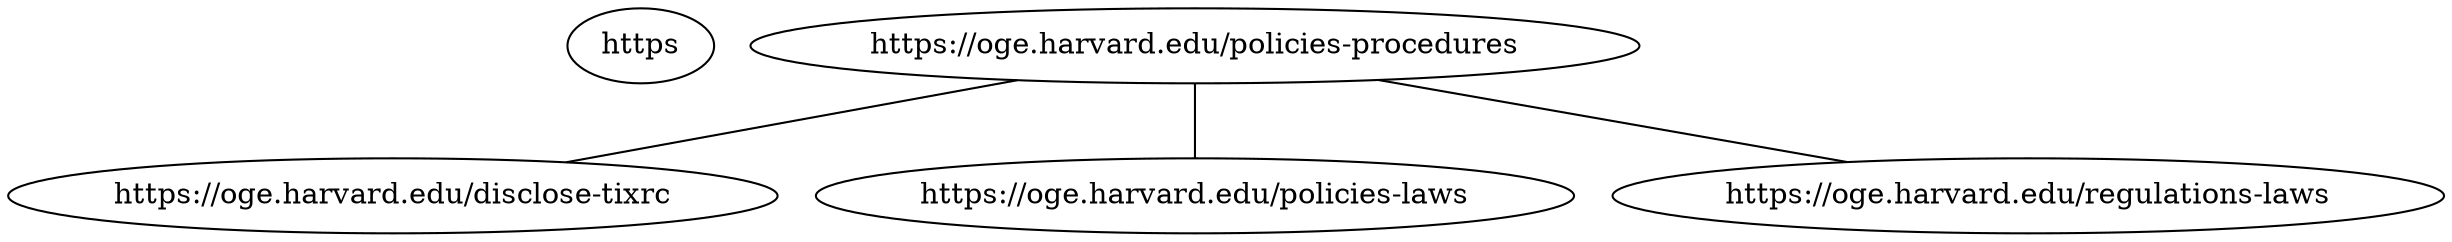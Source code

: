 strict graph  {
https [child_link="['https://oge.harvard.edu/disclose-tixrc', 'https://oge.harvard.edu/policies-laws', 'https://oge.harvard.edu/regulations-laws', 'https://oge.harvard.edu/policies-laws', 'https://oge.harvard.edu/regulations-laws']", data="b'\nPolicies & Procedures | Office for Gender Equity\nSkip to main content\nMain MenuUtility MenuSearch\nHARVARD.EDU\nAbout OGEOur StaffProfessional TrainingTalk to SomeoneCrisis SupportSpecialized Local SupportsConfidential SupportsResponsible Employee SupportsCommunity SupportsLGBTQ+ SupportsConfidentiality in a NutshellReport a ConcernFile a Formal ComplaintRequest Informal ResolutionDisclose AnonymouslyDisclose to a Title IX Resource CoordinatorLearn & Get InvolvedInitiativesPrevention EducationEventsData DashboardPolicies & LawsPolicies & ProceduresRegulations & LawsEspa\xc3\xb1olRecursos comunitariosPol\xc3\xadticas y procedimientosConfidencialidadSite Search\nSearch\nHOME / POLICIES & LAWS /\nPolicies & Procedures\nHarvard University is committed to maintaining a safe and healthy educational and work environment in which no member of the University community is, on the basis of sex, including sexual orientation or gender identity, excluded from participation in, denied the benefits of, or subjected to discrimination in any University program or activity. Sexual harassment, including sexual violence, is a form of sex discrimination in that it denies an individual equal access to the University\xe2\x80\x99s programs or activities.\nHarvard University\xe2\x80\x99s policies prohibiting sexual harassment and other sexual misconduct are designed to ensure a safe and non-discriminatory educational and work environment and to meet legal requirements, including: Title IX of the Education Amendments of 1972, which prohibits discrimination on the basis of sex in the University\xe2\x80\x99s programs or activities; relevant sections of the Violence Against Women Reauthorization Act; Title VII of the Civil Rights Act of 1964, which prohibits discrimination on the basis of sex in employment; and Massachusetts laws that prohibit discrimination on the basis of sex, sexual orientation, and gender identity.\nHarvard Policies\nHarvard Procedures\nPolicies & LawsPolicies & ProceduresHarvard PoliciesHarvard ProceduresRegulations & Laws\nOffice for Gender Equity\nSmith Campus Center, Suite 9011350 Massachusetts AvenueCambridge, MA 02138(617) 496-0200oge@harvard.edu\nSHARE Counselors (confidential)\nSmith Campus Center, Suite 6241350 Massachusetts AvenueCambridge, MA 02138(617) 496-5636Confidential Hotline: (617) 495-9100oge_share@harvard.edu\nOffice of the Provost\nABOUT OGE\nTALK TO SOMEONE\nREPORT A CONCERN\nLEARN & GET INVOLVED\nPOLICIES & LAWS\nConfidential Hotline\nQuick Escape\n7dced71e31b11dbd3ed09c44edebb4cf\n3683d9f005180b35034fd3351a5294c5\nAdmin Login\nCopyright \xc2\xa9 2023 The President and Fellows of Harvard College  | Accessibility | Digital Accessibility | Report Copyright Infringement'"];
https [child_link="['https://oge.harvard.edu/disclose-tixrc', 'https://oge.harvard.edu/policies-laws', 'https://oge.harvard.edu/regulations-laws', 'https://oge.harvard.edu/disclose-tixrc']", data="b'\nDisclose to a Title IX Resource Coordinator | Office for Gender Equity\nSkip to main content\nMain MenuUtility MenuSearch\nHARVARD.EDU\nAbout OGEOur StaffProfessional TrainingTalk to SomeoneCrisis SupportSpecialized Local SupportsConfidential SupportsResponsible Employee SupportsCommunity SupportsLGBTQ+ SupportsConfidentiality in a NutshellReport a ConcernFile a Formal ComplaintRequest Informal ResolutionDisclose AnonymouslyDisclose to a Title IX Resource CoordinatorLearn & Get InvolvedInitiativesPrevention EducationEventsData DashboardPolicies & LawsPolicies & ProceduresRegulations & LawsEspa\xc3\xb1olRecursos comunitariosPol\xc3\xadticas y procedimientosConfidencialidadSite Search\nSearch\nHOME / REPORT A CONCERN /\nDisclose to a Title IX Resource Coordinator\nTitle IX Resource Coordinators have specialized experience in responding to disclosures of sexual harassment and other sexual misconduct. They serve in a neutral role, support all members of the Harvard community, and are expert resources around the University\xe2\x80\x99s policies, procedures, and resources in the realm of sexual harassment and other sexual misconduct. Resource Coordinators serve as the primary point of contact for individuals seeking supportive measures, individualized supports that enable Harvard community members impacted by sexual harassment or other sexual misconduct to access their work or studies.\nContacting your local Title IX Resource Coordinator is not the same as filing a formal complaint with the University Title IX Coordinator. Rather, the Resource Coordinators are a resource to help you make an informed decision about which pathways are right for you.\nFind Your Resource Coordinator\nCentral Administration Resource Coordinators\nFilomena Alves-Amado\nTitle IX Resource Coordinator for Harvard Human Resources, Harvard University Police Department (HUPD), and Office of the General Counsel (OGC)124 Mt. Auburn Street\rCambridge, MA 02138filomena_alves-amado@harvard.edu\nMelissa Baptiste\nTitle IX Resource Coordinator for Campus Services65 Winthrop Street, 3rd Floor\rCambridge, MA 02138melissa_baptiste@harvard.edup: (617) 998-2438\nLori Cawthorne\nTitle IX Resource Coordinator for the Harvard LibraryUniversity Place, Suite 445, South\r124 Mount Auburn Street\rCambridge, MA 02138lori_cawthorne@harvard.edup: (617) 496-1922\nNancy Collins\nTitle IX Resource Coordinator for Central Administration124 Mount Auburn Street\rCambridge, MA 02138nancy_collins@harvard.edup: (617) 496-9168\nRenee DeBlois\nArnold Arboretum\rHunnewell Building\r125 Arborway\rJamaica Plain, MA 02130renee_deblois@harvard.edup: (617) 384-5761\nShannon Gerah\nTitle IX Resource Coordinator for Alumni Affairs and Development and Harvard Public Affairs & Communications124 Mt. Auburn St., 4th Floor\rCambridge, MA 02138shannon_gerah@harvard.edup: (617) 496-6186\nAngie Grimes\nTitle IX Resource Coordinator for Campus Services65-67 Winthrop Street\rCambridge, MA 02138\r angelica_grimes@harvard.edup: (617) 495-5543\nSarah Keeping\nTitle IX Resource Coordinator for Alumni Affairs and Development124 Mount Auburn Street, 308A\rCambridge, MA 02138sarah_keeping@harvard.edup: (617) 495-1821\nKristina McCarthy\nTitle IX Resource Coordinator for Campus ServicesHarvard Campus Services\r65 Winthrop Street\rCambridge, MA 02138kristina_mccarthy@harvard.edup: (617) 496-4854\nMaria Mejia\nTitle IX Resource Coordinator for Harvard Human Resources, Office of the General Counsel, and Harvard University Police DepartmentUniversity Place, Room 3374\r124 Mt. Auburn Street\rCambridge, MA 02138maria_mejia@harvard.edup: (617) 495-0507\nJulie Roberts\nTitle IX Resource Coordinator for Central AdministrationSmith Campus Center, Room 758B\r1350 Massachusetts Ave\rCambridge MA 02138julie_roberts@harvard.edup: (617) 496-9532\nOlga Sanchez-Ramos\nSmith Campus Center\r1350 Massachusetts Avenue\rCambridge, MA 02138olga_sanchez-ramos@harvard.edu\nKaitlin Spruhan\nTitle IX Resource Coordinator for Central AdministrationSmith Campus Center 762\r1350 Massachusetts Ave\rCambridge, MA 02138kaitlin_spruhan@harvard.edu\nStacey Stewart-Afshar\nTitle IX Resource Coordinator for Central AdministrationSmith Campus Center-Room 758A\r1350 Massachusetts Ave\rCambridge, MA 02138stacey_afshar@harvard.edup: (617) 495-6685\nGaiel Thompson\nTitle IX Resource Coordinator for Harvard University Health Services75 Mt. Auburn Street\rCambridge, MA 02138gthompson@huhs.harvard.edup: (617) 495-3022\nFaculty of Arts and Sciences Resource Coordinators\nSeth Avakian\nTitle IX Resource Coordinator for Faculty and ResearchersUniversity Hall, 414A\rHarvard Yard\rCambridge, MA 02138avakian@fas.harvard.edup: (617) 495-9583\nDanielle Farrell\nProgram Officer for Title IX and Professional ConductTitle IX Resource Coordinator for Staff, Faculty, and Researchers 414B University Hall, Harvard Yard\r1414 Massachusetts Avenue, 5th Floor\rCambridge, MA 02138farrell@fas.harvard.edup: (617) 495-0321\nJohannah Park\nTitle IX Resource Coordinator for Faculty and ResearchersUniversity Hall 403\rHarvard Yard\rCambridge, MA 02138jkpark@fas.harvard.edup: (617) 495-9892\nJill Rosa\nTitle IX Resource Coordinator for Staff1414 Massachusetts Avenue, 5th Floor\rCambridge, MA 02138jillrosa@fas.harvard.edu\nKwok Yu\nTitle IX Resource Coordinator for Faculty and ResearchersUniversity Hall 111\rHarvard Yard\rCambridge, MA 02138kwok_yu@harvard.edup: (617) 495-7483\nFaculty of Arts and Sciences - Harvard College Resource Coordinators\nErin Clark\nProgram Officer for Title IX and Sexual MisconductHarvard College\rUniversity Hall, Garden Level 024\rCambridge, MA 02138erin_clark@fas.harvard.edup: (617) 496-3336\nFaculty of Arts and Sciences - Division of Continuing Education Resource Coordinators\nDanielle Farrell\nProgram Officer for Title IX and Professional ConductTitle IX Resource Coordinator for Staff, Faculty, and Researchers 414B University Hall, Harvard Yard\r1414 Massachusetts Avenue, 5th Floor\rCambridge, MA 02138farrell@fas.harvard.edup: (617) 495-0321\nKaren Flood\nTitle IX Resource Coordinator for Harvard Summer School Faculty and Teaching Assistants1100 Massachusetts Avenue, Room 322\rCambridge, MA 02138kflood@fas.harvard.edup: (617) 998-1133\nShirley Greene\nTitle IX Resource Coordinator for Students51 Brattle Street\rCambridge, MA 02138shirleygreene@fas.harvard.edup: (617) 998-8557\nMark Lax\nTitle IX Resource Coordinator for Instructional Staff51 Brattle Street\rCambridge, MA 02138lax@fas.harvard.edup: (617) 495-4867\nJill Rosa\nTitle IX Resource Coordinator for Staff1414 Massachusetts Avenue, 5th Floor\rCambridge, MA 02138jillrosa@fas.harvard.edu\nJeremy Weinberg\nTitle IX Resource Coordinator for Studentsjeremy_weinberg@fas.harvard.edu\nFaculty of Arts and Sciences - Harvard Kenneth C Griffin Graduate School of Arts and Sciences Resource Coordinators\nSeth Avakian\nTitle IX Resource Coordinator for StudentsUniversity Hall, 414A\rHarvard Yard\rCambridge, MA 02138avakian@fas.harvard.edup: (617) 495-9583\nKatie Mulroy\nTitle IX Resource Coordinator for StudentsLehman Hall, B-2\rHarvard Yard\rCambridge, MA 02138katie_mulroy@fas.harvard.edu\nFaculty of Arts and Sciences - John A. Paulson School of Engineering & Applied Sciences Resource Coordinators\nSeth Avakian\nTitle IX Resource Coordinator for Faculty and ResearchersUniversity Hall, 414A\rHarvard Yard\rCambridge, MA 02138avakian@fas.harvard.edup: (617) 495-9583\nKimberly Harris\n3rd Floor, Human Resources\r114 Western Avenue\rAllston, MA 02134kharris@seas.harvard.edup: (617) 495-4586\nJohannah Park\nTitle IX Resource Coordinator for Faculty and ResearchersUniversity Hall 403\rHarvard Yard\rCambridge, MA 02138jkpark@fas.harvard.edup: (617) 495-9892\nJill Rosa\nTitle IX Resource Coordinator for Staff1414 Massachusetts Avenue, 5th Floor\rCambridge, MA 02138jillrosa@fas.harvard.edu\nHeidi Shea\nTitle IX Resource Coordinator for Staff114 Western Ave. Room 3143\rCambridge, MA 02138hshea@seas.harvard.edup: (617) 496-8445\nKwok Yu\nTitle IX Resource Coordinator for Faculty and ResearchersUniversity Hall 111\rHarvard Yard\rCambridge, MA 02138kwok_yu@harvard.edup: (617) 495-7483\nGraduate School of Design Resource Coordinators\nLauren Baccus\nTitle IX Resource Coordinator for Staff7 Sumner Road, Room 203 \rCambridge, MA 02138lbaccus@gsd.harvard.edup: (617) 495-4322\nPamela Baldwin\nTitle IX Resource Coordinator for FacultyGund Hall 409\r48 Quincy Street\rCambridge, MA 02138pamela_baldwin@harvard.edup: (617) 495-5409\nLaura DaRos\nTitle IX Resource Coordinator for StudentsGund Hall 420\r48 Quincy Street\rCambridge, MA 02138ldaros@gsd.harvard.edu\nCaroline Newton\nTitle IX Resource Coordinator for FacultyGund Hall 417\r48 Quincy Street\rCambridge, MA 02138cnewton@gsd.harvard.edup: (617) 496-4871\nSara Wilkinson\nTitle IX Resource Coordinator for Staff7 Sumner Road, Room 203\rCambridge, MA 02138swilkinson@gsd.harvard.edup: (617) 495-4322\nKelly Wisnaskas\nTitle IX Resource Coordinator for StudentsGund Hall 422\r48 Quincy Street\rCambridge, MA 02138ktwisnaskas@gsd.harvard.edup: (617) 496-8306\nGraduate School of Education Resource Coordinators\nKevin Boehm\nTitle IX Resource Coordinator for Students118 Gutman Library\r6 Appian Way\rCambridge, MA 02138kevin_boehm@gse.harvard.edup: (617) 384-7490\nKelly DeLiberato\nTitle IX Resource Coordinator for StaffLongfellow Hall, Human Resources, Room 112\r13 Appian Way\rCambridge, MA 02138kelly_deliberato@gse.harvard.edup: (617) 496-6432\nShayna Kessel\nLongfellow Hall\r13 Appian Way\rCambridge, MA 02138shayna_kessel@gse.harvard.edu\nAndrea Le\nTitle IX Resource Coordinator for StudentsLongfellow Hall\r13 Appian Way\rCambridge, MA 02138andrea_le@gse.harvard.edup: (617) 495-1457\nJessica Pesce\nTitle IX Resource Coordinator for FacultyLongfellow Hall, Room 132\r13 Appian Way\rCambridge, MA 02138jessica_pesce@gse.harvard.edup: (617) 496-2077\nHarvard Business School Resource Coordinators\nRachel Cohen\nTitle IX Resource Coordinator for StudentsBatten Hall 203C\r117 Western Avenue\rBoston, MA 02163rcohen@hbs.edup: (617) 495-6767\nLiza Nascembeni\nTitle IX Resource Coordinator for HBS Executive EducationGlass Hall\r660 Soldiers Field Road\rBoston, MA 02163lnascembeni@hbs.edup: (617) 496-0871\nValerie Porciello\nTitle IX Resource Coordinator for FacultyMorgan Hall T15\r10 Harvard Way\rBoston, MA 02163vporciello@hbs.edup: (617) 495-6116\nSally Robinson\nTitle IX Resource Coordinator for StaffTeele Hall 225\r230 Western Avenue\rBoston, MA 02163srobinson@hbs.edup: (617) 495-6066\nHarvard Divinity School Resource Coordinators\nAnna Anctil\nTitle IX Resource Coordinator for Staff and FacultyRockefeller Room 205\rAndover Hall\r45 Francis Ave\rCambridge MA 02138aanctil@hds.harvard.edup: (617) 495-5683\nSteph Grayson Gauchel\nTitle IX Resource Coordinator for StudentsDivinity Hall Room 204\r14 Divinity Avenue\rCambridge, MA 02138sgauchel@hds.harvard.edup: (617) 496-3091\nTim Whelsky\nTitle IX Resource Coordinator for StudentsDivinity Hall 416b\r14 Divinity Avenue\rCambridge, MA 02138twhelsky@hds.harvard.edup: (617) 496-8641\nHarvard Kennedy School Resource Coordinators\nTim Burke\nTitle IX Resource Coordinator At-Large79 J.F. Kennedy Street\rCambridge, MA 02138tim_burke@hks.harvard.edup: (617) 496-4703\nSuzanne Cooper\nTitle IX Resource Coordinator for FacultyLittauer Building, Room 112\r79 J.F. Kennedy Street\rCambridge, MA 02138suzanne_cooper@harvard.edup: (617) 495-0390\nPam Cozza\nTitle IX Resource Coordinator At-LargeLittauer Building, Mailbox 140\r79 John F. Kennedy Street\rCambridge, MA 02138pamela_cozza@hks.harvard.edup: (617) 495-2592\nAmy Davies\nTitle IX Resource Coordinator for StudentsLittauer Building, Room 113\r79 John F. Kennedy Street\rCambridge, MA 02138amy_k_davies@hks.harvard.edup: (617) 495-1337\nJen Goodman\nTitle IX Resource Coordinator for Staff and Fellows124 Mt. Auburn Street\rCambridge, MA 02138jennifer_goodman@hks.harvard.edup: (617) 496-2231\nJames Kane\nTitle IX Resource Coordinator for StudentsOfer 311\r79 John F. Kennedy Street\rCambridge, MA 02138james_kane@hks.harvard.edup: (617) 495-8935\nSarah Olia\nTitle IX Resource Coordinator for StudentsRubenstein 124\r79 John F. Kennedy Street\rCambridge, MA 02138\rsarah_olia@hks.harvard.edup: (617) 495-1159\nSarah Wald\nTitle IX Resource Coordinator At-LargeLittauer Building, Room 240\r79 John F. Kennedy St.\rCambridge, MA 02138sarah_wald@hks.harvard.edup: (617) 495-4260\nHarvard Law School Resource Coordinator\nSasha Tulgan\nProgram Officer - Title IX and Equal EmploymentHauser Hall, Suite 010\r1575 Massachusetts Ave\rCambridge MA 02138stulgan@law.harvard.edup: (617) 496-0921\nHarvard Medical School Resource Coordinators\nMark Addison\nTitle IX Resource Coordinator for StudentsGordon Hall, Human Resources\r25 Shattuck Street\rBoston, MA 02115mark_addison@hms.harvard.edu\nKeri Godin\nTitle IX Resource Coordinator for FacultyGordon Hall\r25 Shattuck Street\rBoston, MA 02115keri_godin@hms.harvard.edup: (617) 432-2096\nJos\xc3\xa9 Martinez\nTitle IX Resource Coordinator for Staff, Postdocs, and StudentsGordon Hall, Human Resources, Room 320\r25 Shattuck Street\rBoston, MA 02115jose_martinez@hms.harvard.edup: (617) 432-1492\nHarvard School of Dental Medicine Resource Coordinators\nKeri Godin\nTitle IX Resource Coordinator for FacultyGordon Hall\r25 Shattuck Street\rBoston, MA 02115keri_godin@hms.harvard.edup: (617) 432-2096\nSusan Moore\nTitle IX Resource Coordinator for Staff188 Longwood Ave\rBoston, MA 02115susan_moore@hsdm.harvard.edup: (617) 432-2625\nCarrie Sylven\nTitle IX Resource Coordinator for StudentsOffice of Dental Education\r188 Longwood Avenue\rBoston, MA 02115carrie_sylven@hsdm.harvard.edup: (617) 432-4245\nHarvard T.H. Chan School of Public Health Resource Coordinators\nElissa Brennan\nTitle IX Resource Coordinator for Staffebrennan@hsph.harvard.edu\nYana Geyfman\nTitle IX Resource Coordinator for Students677 Huntington Avenue, Kresge G4\rBoston, MA 02115 ygeyfman@hsph.harvard.edu\nShamika Harris\nTitle IX Resource Coordinator for Faculty90 Smith Street, 1st Floor\rBoston, MA 02120sharris@hsph.harvard.edu\nMaritza Hernandez\nTitle IX Resource Coordinator for Students677 Huntington Avenue, Kresge G4\rBoston, MA 02115mhernandez@hsph.harvard.edup: (617) 432-4703\nJennifer Ivers\nTitle IX Resource Coordinator for Faculty90 Smith Street, 1st Floor\rBoston, MA 02120ivers@hsph.harvard.edup: (617) 432-1381\nLinda Picard\nTitle IX Resource Coordinator for StaffHuman Resources, Suite 141\r90 Smith Street\rBoston, MA 02120lpicard@hsph.harvard.edup: (617) 432-2719\nLuke Sutherland\nTitle IX Resource Coordinator for StudentsKresge Building, Room G4\r677 Huntington Avenue\rBoston, MA 02115sutherland@hsph.harvard.edup: (617) 432-5290\nRadcliffe Institute for Advanced Study Resource Coordinator\nAsma Shariff\nTitle IX Resource Coordinator for Students, Faculty, Staff, and Fellows69 Brattle Street\rPutnam House, Office 104\rCambridge, MA 02138asma_shariff@radcliffe.harvard.edup: (617) 495-9563\nReport a ConcernFile a Formal ComplaintRequest Informal ResolutionDisclose AnonymouslyDisclose to a Title IX Resource Coordinator\nOffice for Gender Equity\nSmith Campus Center, Suite 9011350 Massachusetts AvenueCambridge, MA 02138(617) 496-0200oge@harvard.edu\nSHARE Counselors (confidential)\nSmith Campus Center, Suite 6241350 Massachusetts AvenueCambridge, MA 02138(617) 496-5636Confidential Hotline: (617) 495-9100oge_share@harvard.edu\nOffice of the Provost\nABOUT OGE\nTALK TO SOMEONE\nREPORT A CONCERN\nLEARN & GET INVOLVED\nPOLICIES & LAWS\nConfidential Hotline\nQuick Escape\n7dced71e31b11dbd3ed09c44edebb4cf\n3683d9f005180b35034fd3351a5294c5\nAdmin Login\nCopyright \xc2\xa9 2023 The President and Fellows of Harvard College  | Accessibility | Digital Accessibility | Report Copyright Infringement'"];
https [child_link="['https://oge.harvard.edu/disclose-tixrc', 'https://oge.harvard.edu/policies-laws', 'https://oge.harvard.edu/regulations-laws', 'https://oge.harvard.edu/sites/hwpi.harvard.edu/files/oge/files/laws_regulations_banner.png?m=1624993374', 'https://oge.harvard.edu/oge/regulations-laws']", data="b'\nPolicies & Laws | Office for Gender Equity\nSkip to main content\nMain MenuUtility MenuSearch\nHARVARD.EDU\nAbout OGEOur StaffProfessional TrainingTalk to SomeoneCrisis SupportSpecialized Local SupportsConfidential SupportsResponsible Employee SupportsCommunity SupportsLGBTQ+ SupportsConfidentiality in a NutshellReport a ConcernFile a Formal ComplaintRequest Informal ResolutionDisclose AnonymouslyDisclose to a Title IX Resource CoordinatorLearn & Get InvolvedInitiativesPrevention EducationEventsData DashboardPolicies & LawsPolicies & ProceduresRegulations & LawsEspa\xc3\xb1olRecursos comunitariosPol\xc3\xadticas y procedimientosConfidencialidadSite Search\nSearch\nlaws_regulations_banner.png\nHOME /\nPolicies & Laws\nHarvard University is committed to maintaining a safe and healthy educational and work environment in which no member of the University community is excluded from, or denied the benefit of, any University program or activity because of their sex, sexual orientation, or gender identity\nThe University\xe2\x80\x99s policies prohibiting sexual harassment and other sexual misconduct are designed to ensure a safe and non-discriminatory educational and work environment, while complying with all federal regulations and state laws.\nPolicies & Procedures\nRegulations & Laws\nOffice for Gender Equity\nSmith Campus Center, Suite 9011350 Massachusetts AvenueCambridge, MA 02138(617) 496-0200oge@harvard.edu\nSHARE Counselors (confidential)\nSmith Campus Center, Suite 6241350 Massachusetts AvenueCambridge, MA 02138(617) 496-5636Confidential Hotline: (617) 495-9100oge_share@harvard.edu\nOffice of the Provost\nABOUT OGE\nTALK TO SOMEONE\nREPORT A CONCERN\nLEARN & GET INVOLVED\nPOLICIES & LAWS\nConfidential Hotline\nQuick Escape\n7dced71e31b11dbd3ed09c44edebb4cf\n3683d9f005180b35034fd3351a5294c5\nAdmin Login\nCopyright \xc2\xa9 2023 The President and Fellows of Harvard College  | Accessibility | Digital Accessibility | Report Copyright Infringement'"];
https [child_link="['https://oge.harvard.edu/disclose-tixrc', 'https://oge.harvard.edu/policies-laws', 'https://oge.harvard.edu/regulations-laws', 'https://oge.harvard.edu/oge/state-laws', 'https://oge.harvard.edu/policies-laws', 'https://oge.harvard.edu/regulations-laws', 'https://oge.harvard.edu/state-laws']", data="b'\nRegulations & Laws | Office for Gender Equity\nSkip to main content\nMain MenuUtility MenuSearch\nHARVARD.EDU\nAbout OGEOur StaffProfessional TrainingTalk to SomeoneCrisis SupportSpecialized Local SupportsConfidential SupportsResponsible Employee SupportsCommunity SupportsLGBTQ+ SupportsConfidentiality in a NutshellReport a ConcernFile a Formal ComplaintRequest Informal ResolutionDisclose AnonymouslyDisclose to a Title IX Resource CoordinatorLearn & Get InvolvedInitiativesPrevention EducationEventsData DashboardPolicies & LawsPolicies & ProceduresRegulations & LawsEspa\xc3\xb1olRecursos comunitariosPol\xc3\xadticas y procedimientosConfidencialidadSite Search\nSearch\nHOME / POLICIES & LAWS /\nRegulations & Laws\nWhat is Title IX? Title IX is a federal civil rights law passed as part of the Education Amendments of 1972. This law protects people from discrimination based on sex in education programs or activities that receive Federal financial assistance. Title IX states that:\n\xe2\x80\x9cNo person in the United States shall, on the basis of sex, be excluded from participation in, be denied the benefits of, or be subjected to discrimination under any education program or activity receiving Federal financial assistance.\xe2\x80\x9d\nTitle IX applies to any institution receiving federal financial assistance from the Department of Education, including state and local educational agencies. Educational programs and activities that receive federal funds from the Department of Education must operate in a nondiscriminatory manner. Also, a recipient may not retaliate against any person for opposing an unlawful educational practice or policy, or because a person made charges, testified or participated in any complaint action under Title IX.\nRead more about Title IX, other federal regulations, and Massachusetts state laws which inform the work of our office.\nFederal Regulations\nState\xc2\xa0Laws\nPolicies & LawsPolicies & ProceduresRegulations & LawsFederal RegulationsMassachusetts State Laws\nOffice for Gender Equity\nSmith Campus Center, Suite 9011350 Massachusetts AvenueCambridge, MA 02138(617) 496-0200oge@harvard.edu\nSHARE Counselors (confidential)\nSmith Campus Center, Suite 6241350 Massachusetts AvenueCambridge, MA 02138(617) 496-5636Confidential Hotline: (617) 495-9100oge_share@harvard.edu\nOffice of the Provost\nABOUT OGE\nTALK TO SOMEONE\nREPORT A CONCERN\nLEARN & GET INVOLVED\nPOLICIES & LAWS\nConfidential Hotline\nQuick Escape\n7dced71e31b11dbd3ed09c44edebb4cf\n3683d9f005180b35034fd3351a5294c5\nAdmin Login\nCopyright \xc2\xa9 2023 The President and Fellows of Harvard College  | Accessibility | Digital Accessibility | Report Copyright Infringement'"];
"https://oge.harvard.edu/policies-procedures" -- "https://oge.harvard.edu/disclose-tixrc";
"https://oge.harvard.edu/policies-procedures" -- "https://oge.harvard.edu/policies-laws";
"https://oge.harvard.edu/policies-procedures" -- "https://oge.harvard.edu/regulations-laws";
}
